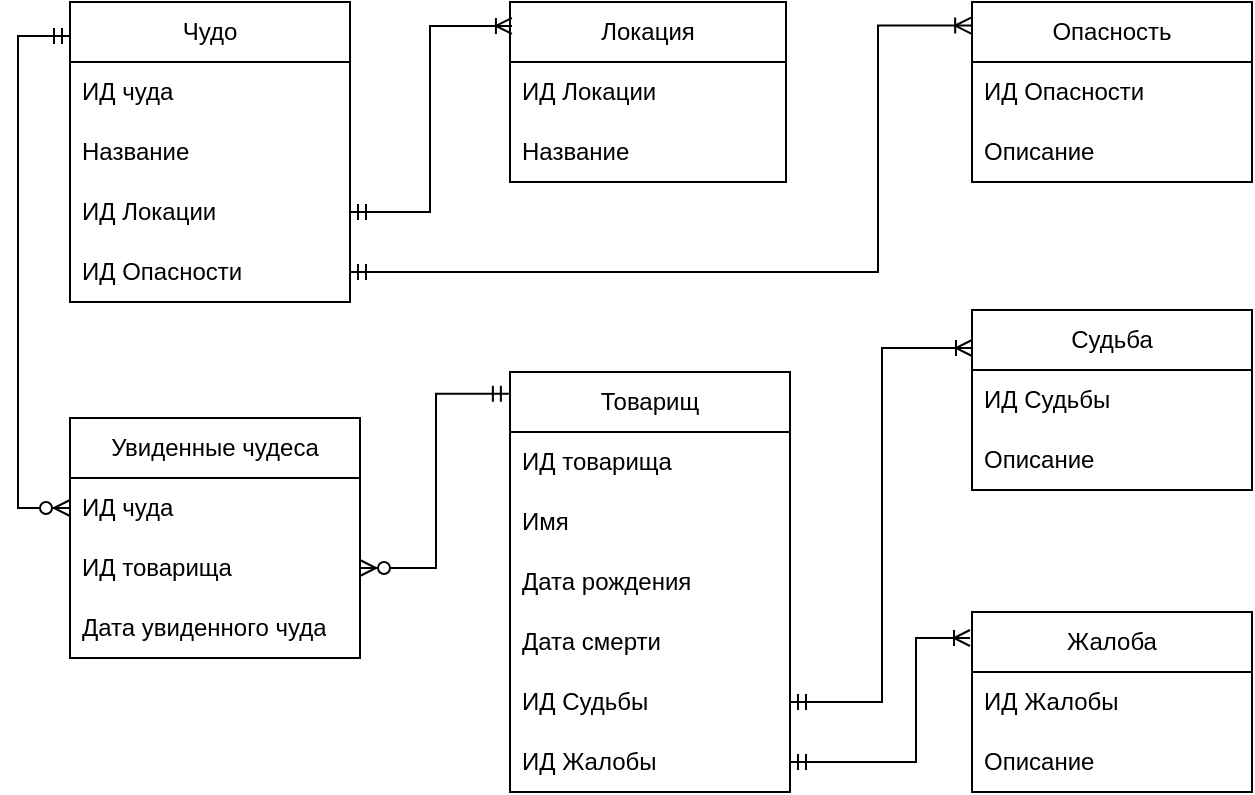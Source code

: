 <mxfile version="20.8.16" type="device"><diagram id="R2lEEEUBdFMjLlhIrx00" name="Page-1"><mxGraphModel dx="1036" dy="606" grid="0" gridSize="10" guides="1" tooltips="1" connect="1" arrows="1" fold="1" page="1" pageScale="1" pageWidth="420" pageHeight="580" math="0" shadow="0" extFonts="Permanent Marker^https://fonts.googleapis.com/css?family=Permanent+Marker"><root><object label="" size="" id="0"><mxCell/></object><mxCell id="1" parent="0"/><mxCell id="DmMWjJhUl3WAc8t7xjQx-1" value="Товарищ" style="swimlane;fontStyle=0;childLayout=stackLayout;horizontal=1;startSize=30;horizontalStack=0;resizeParent=1;resizeParentMax=0;resizeLast=0;collapsible=1;marginBottom=0;whiteSpace=wrap;html=1;" parent="1" vertex="1"><mxGeometry x="355" y="280" width="140" height="210" as="geometry"/></mxCell><mxCell id="DmMWjJhUl3WAc8t7xjQx-2" value="ИД товарища&lt;span style=&quot;white-space: pre;&quot;&gt;&#9;&lt;/span&gt;&lt;br&gt;" style="text;strokeColor=none;fillColor=none;align=left;verticalAlign=middle;spacingLeft=4;spacingRight=4;overflow=hidden;points=[[0,0.5],[1,0.5]];portConstraint=eastwest;rotatable=0;whiteSpace=wrap;html=1;" parent="DmMWjJhUl3WAc8t7xjQx-1" vertex="1"><mxGeometry y="30" width="140" height="30" as="geometry"/></mxCell><mxCell id="DmMWjJhUl3WAc8t7xjQx-3" value="Имя" style="text;strokeColor=none;fillColor=none;align=left;verticalAlign=middle;spacingLeft=4;spacingRight=4;overflow=hidden;points=[[0,0.5],[1,0.5]];portConstraint=eastwest;rotatable=0;whiteSpace=wrap;html=1;" parent="DmMWjJhUl3WAc8t7xjQx-1" vertex="1"><mxGeometry y="60" width="140" height="30" as="geometry"/></mxCell><mxCell id="DmMWjJhUl3WAc8t7xjQx-4" value="Дата рождения" style="text;strokeColor=none;fillColor=none;align=left;verticalAlign=middle;spacingLeft=4;spacingRight=4;overflow=hidden;points=[[0,0.5],[1,0.5]];portConstraint=eastwest;rotatable=0;whiteSpace=wrap;html=1;" parent="DmMWjJhUl3WAc8t7xjQx-1" vertex="1"><mxGeometry y="90" width="140" height="30" as="geometry"/></mxCell><mxCell id="R1Vt6Fi2IhZRwiVzjauB-1" value="Дата смерти" style="text;strokeColor=none;fillColor=none;align=left;verticalAlign=middle;spacingLeft=4;spacingRight=4;overflow=hidden;points=[[0,0.5],[1,0.5]];portConstraint=eastwest;rotatable=0;whiteSpace=wrap;html=1;" parent="DmMWjJhUl3WAc8t7xjQx-1" vertex="1"><mxGeometry y="120" width="140" height="30" as="geometry"/></mxCell><mxCell id="cymi3lwsogJmv3GtVSbl-1" value="ИД Судьбы" style="text;strokeColor=none;fillColor=none;align=left;verticalAlign=middle;spacingLeft=4;spacingRight=4;overflow=hidden;points=[[0,0.5],[1,0.5]];portConstraint=eastwest;rotatable=0;whiteSpace=wrap;html=1;" parent="DmMWjJhUl3WAc8t7xjQx-1" vertex="1"><mxGeometry y="150" width="140" height="30" as="geometry"/></mxCell><mxCell id="cymi3lwsogJmv3GtVSbl-4" value="ИД Жалобы" style="text;strokeColor=none;fillColor=none;align=left;verticalAlign=middle;spacingLeft=4;spacingRight=4;overflow=hidden;points=[[0,0.5],[1,0.5]];portConstraint=eastwest;rotatable=0;whiteSpace=wrap;html=1;" parent="DmMWjJhUl3WAc8t7xjQx-1" vertex="1"><mxGeometry y="180" width="140" height="30" as="geometry"/></mxCell><mxCell id="cymi3lwsogJmv3GtVSbl-7" value="Судьба" style="swimlane;fontStyle=0;childLayout=stackLayout;horizontal=1;startSize=30;horizontalStack=0;resizeParent=1;resizeParentMax=0;resizeLast=0;collapsible=1;marginBottom=0;whiteSpace=wrap;html=1;" parent="1" vertex="1"><mxGeometry x="586" y="249" width="140" height="90" as="geometry"/></mxCell><mxCell id="cymi3lwsogJmv3GtVSbl-8" value="ИД Судьбы" style="text;strokeColor=none;fillColor=none;align=left;verticalAlign=middle;spacingLeft=4;spacingRight=4;overflow=hidden;points=[[0,0.5],[1,0.5]];portConstraint=eastwest;rotatable=0;whiteSpace=wrap;html=1;" parent="cymi3lwsogJmv3GtVSbl-7" vertex="1"><mxGeometry y="30" width="140" height="30" as="geometry"/></mxCell><mxCell id="cymi3lwsogJmv3GtVSbl-10" value="Описание" style="text;strokeColor=none;fillColor=none;align=left;verticalAlign=middle;spacingLeft=4;spacingRight=4;overflow=hidden;points=[[0,0.5],[1,0.5]];portConstraint=eastwest;rotatable=0;whiteSpace=wrap;html=1;" parent="cymi3lwsogJmv3GtVSbl-7" vertex="1"><mxGeometry y="60" width="140" height="30" as="geometry"/></mxCell><mxCell id="cymi3lwsogJmv3GtVSbl-11" value="Жалоба" style="swimlane;fontStyle=0;childLayout=stackLayout;horizontal=1;startSize=30;horizontalStack=0;resizeParent=1;resizeParentMax=0;resizeLast=0;collapsible=1;marginBottom=0;whiteSpace=wrap;html=1;" parent="1" vertex="1"><mxGeometry x="586" y="400" width="140" height="90" as="geometry"/></mxCell><mxCell id="cymi3lwsogJmv3GtVSbl-12" value="ИД Жалобы" style="text;strokeColor=none;fillColor=none;align=left;verticalAlign=middle;spacingLeft=4;spacingRight=4;overflow=hidden;points=[[0,0.5],[1,0.5]];portConstraint=eastwest;rotatable=0;whiteSpace=wrap;html=1;" parent="cymi3lwsogJmv3GtVSbl-11" vertex="1"><mxGeometry y="30" width="140" height="30" as="geometry"/></mxCell><mxCell id="cymi3lwsogJmv3GtVSbl-13" value="Описание" style="text;strokeColor=none;fillColor=none;align=left;verticalAlign=middle;spacingLeft=4;spacingRight=4;overflow=hidden;points=[[0,0.5],[1,0.5]];portConstraint=eastwest;rotatable=0;whiteSpace=wrap;html=1;" parent="cymi3lwsogJmv3GtVSbl-11" vertex="1"><mxGeometry y="60" width="140" height="30" as="geometry"/></mxCell><mxCell id="cymi3lwsogJmv3GtVSbl-15" value="Увиденные чудеса" style="swimlane;fontStyle=0;childLayout=stackLayout;horizontal=1;startSize=30;horizontalStack=0;resizeParent=1;resizeParentMax=0;resizeLast=0;collapsible=1;marginBottom=0;whiteSpace=wrap;html=1;" parent="1" vertex="1"><mxGeometry x="135" y="303" width="145" height="120" as="geometry"/></mxCell><mxCell id="cymi3lwsogJmv3GtVSbl-16" value="ИД чуда" style="text;strokeColor=none;fillColor=none;align=left;verticalAlign=middle;spacingLeft=4;spacingRight=4;overflow=hidden;points=[[0,0.5],[1,0.5]];portConstraint=eastwest;rotatable=0;whiteSpace=wrap;html=1;" parent="cymi3lwsogJmv3GtVSbl-15" vertex="1"><mxGeometry y="30" width="145" height="30" as="geometry"/></mxCell><mxCell id="cymi3lwsogJmv3GtVSbl-17" value="ИД товарища" style="text;strokeColor=none;fillColor=none;align=left;verticalAlign=middle;spacingLeft=4;spacingRight=4;overflow=hidden;points=[[0,0.5],[1,0.5]];portConstraint=eastwest;rotatable=0;whiteSpace=wrap;html=1;" parent="cymi3lwsogJmv3GtVSbl-15" vertex="1"><mxGeometry y="60" width="145" height="30" as="geometry"/></mxCell><mxCell id="qfgSvZCjcZsJmEBbhIOG-2" value="Дата увиденного чуда" style="text;strokeColor=none;fillColor=none;align=left;verticalAlign=middle;spacingLeft=4;spacingRight=4;overflow=hidden;points=[[0,0.5],[1,0.5]];portConstraint=eastwest;rotatable=0;whiteSpace=wrap;html=1;" vertex="1" parent="cymi3lwsogJmv3GtVSbl-15"><mxGeometry y="90" width="145" height="30" as="geometry"/></mxCell><mxCell id="cymi3lwsogJmv3GtVSbl-19" value="Чудо" style="swimlane;fontStyle=0;childLayout=stackLayout;horizontal=1;startSize=30;horizontalStack=0;resizeParent=1;resizeParentMax=0;resizeLast=0;collapsible=1;marginBottom=0;whiteSpace=wrap;html=1;" parent="1" vertex="1"><mxGeometry x="135" y="95" width="140" height="150" as="geometry"/></mxCell><mxCell id="cymi3lwsogJmv3GtVSbl-20" value="ИД чуда" style="text;strokeColor=none;fillColor=none;align=left;verticalAlign=middle;spacingLeft=4;spacingRight=4;overflow=hidden;points=[[0,0.5],[1,0.5]];portConstraint=eastwest;rotatable=0;whiteSpace=wrap;html=1;" parent="cymi3lwsogJmv3GtVSbl-19" vertex="1"><mxGeometry y="30" width="140" height="30" as="geometry"/></mxCell><mxCell id="cymi3lwsogJmv3GtVSbl-31" value="Название" style="text;strokeColor=none;fillColor=none;align=left;verticalAlign=middle;spacingLeft=4;spacingRight=4;overflow=hidden;points=[[0,0.5],[1,0.5]];portConstraint=eastwest;rotatable=0;whiteSpace=wrap;html=1;" parent="cymi3lwsogJmv3GtVSbl-19" vertex="1"><mxGeometry y="60" width="140" height="30" as="geometry"/></mxCell><mxCell id="cymi3lwsogJmv3GtVSbl-21" value="ИД Локации" style="text;strokeColor=none;fillColor=none;align=left;verticalAlign=middle;spacingLeft=4;spacingRight=4;overflow=hidden;points=[[0,0.5],[1,0.5]];portConstraint=eastwest;rotatable=0;whiteSpace=wrap;html=1;" parent="cymi3lwsogJmv3GtVSbl-19" vertex="1"><mxGeometry y="90" width="140" height="30" as="geometry"/></mxCell><mxCell id="cymi3lwsogJmv3GtVSbl-22" value="ИД Опасности" style="text;strokeColor=none;fillColor=none;align=left;verticalAlign=middle;spacingLeft=4;spacingRight=4;overflow=hidden;points=[[0,0.5],[1,0.5]];portConstraint=eastwest;rotatable=0;whiteSpace=wrap;html=1;" parent="cymi3lwsogJmv3GtVSbl-19" vertex="1"><mxGeometry y="120" width="140" height="30" as="geometry"/></mxCell><mxCell id="cymi3lwsogJmv3GtVSbl-23" value="Локация" style="swimlane;fontStyle=0;childLayout=stackLayout;horizontal=1;startSize=30;horizontalStack=0;resizeParent=1;resizeParentMax=0;resizeLast=0;collapsible=1;marginBottom=0;whiteSpace=wrap;html=1;" parent="1" vertex="1"><mxGeometry x="355" y="95" width="138" height="90" as="geometry"/></mxCell><mxCell id="cymi3lwsogJmv3GtVSbl-24" value="ИД Локации" style="text;strokeColor=none;fillColor=none;align=left;verticalAlign=middle;spacingLeft=4;spacingRight=4;overflow=hidden;points=[[0,0.5],[1,0.5]];portConstraint=eastwest;rotatable=0;whiteSpace=wrap;html=1;" parent="cymi3lwsogJmv3GtVSbl-23" vertex="1"><mxGeometry y="30" width="138" height="30" as="geometry"/></mxCell><mxCell id="cymi3lwsogJmv3GtVSbl-25" value="Название" style="text;strokeColor=none;fillColor=none;align=left;verticalAlign=middle;spacingLeft=4;spacingRight=4;overflow=hidden;points=[[0,0.5],[1,0.5]];portConstraint=eastwest;rotatable=0;whiteSpace=wrap;html=1;" parent="cymi3lwsogJmv3GtVSbl-23" vertex="1"><mxGeometry y="60" width="138" height="30" as="geometry"/></mxCell><mxCell id="cymi3lwsogJmv3GtVSbl-27" value="Опасность" style="swimlane;fontStyle=0;childLayout=stackLayout;horizontal=1;startSize=30;horizontalStack=0;resizeParent=1;resizeParentMax=0;resizeLast=0;collapsible=1;marginBottom=0;whiteSpace=wrap;html=1;" parent="1" vertex="1"><mxGeometry x="586" y="95" width="140" height="90" as="geometry"/></mxCell><mxCell id="cymi3lwsogJmv3GtVSbl-28" value="ИД Опасности" style="text;strokeColor=none;fillColor=none;align=left;verticalAlign=middle;spacingLeft=4;spacingRight=4;overflow=hidden;points=[[0,0.5],[1,0.5]];portConstraint=eastwest;rotatable=0;whiteSpace=wrap;html=1;" parent="cymi3lwsogJmv3GtVSbl-27" vertex="1"><mxGeometry y="30" width="140" height="30" as="geometry"/></mxCell><mxCell id="cymi3lwsogJmv3GtVSbl-29" value="Описание" style="text;strokeColor=none;fillColor=none;align=left;verticalAlign=middle;spacingLeft=4;spacingRight=4;overflow=hidden;points=[[0,0.5],[1,0.5]];portConstraint=eastwest;rotatable=0;whiteSpace=wrap;html=1;" parent="cymi3lwsogJmv3GtVSbl-27" vertex="1"><mxGeometry y="60" width="140" height="30" as="geometry"/></mxCell><mxCell id="cymi3lwsogJmv3GtVSbl-32" value="" style="edgeStyle=orthogonalEdgeStyle;fontSize=12;html=1;endArrow=ERoneToMany;startArrow=ERmandOne;rounded=0;exitX=1;exitY=0.5;exitDx=0;exitDy=0;entryX=0.007;entryY=0.133;entryDx=0;entryDy=0;entryPerimeter=0;endFill=0;" parent="1" source="cymi3lwsogJmv3GtVSbl-21" target="cymi3lwsogJmv3GtVSbl-23" edge="1"><mxGeometry width="100" height="100" relative="1" as="geometry"><mxPoint x="380" y="264" as="sourcePoint"/><mxPoint x="480" y="164" as="targetPoint"/></mxGeometry></mxCell><mxCell id="cymi3lwsogJmv3GtVSbl-33" value="" style="edgeStyle=orthogonalEdgeStyle;fontSize=12;html=1;endArrow=ERoneToMany;startArrow=ERmandOne;rounded=0;exitX=1;exitY=0.5;exitDx=0;exitDy=0;entryX=-0.003;entryY=0.131;entryDx=0;entryDy=0;entryPerimeter=0;" parent="1" source="cymi3lwsogJmv3GtVSbl-22" target="cymi3lwsogJmv3GtVSbl-27" edge="1"><mxGeometry width="100" height="100" relative="1" as="geometry"><mxPoint x="380" y="264" as="sourcePoint"/><mxPoint x="480" y="164" as="targetPoint"/><Array as="points"><mxPoint x="539" y="230"/><mxPoint x="539" y="107"/></Array></mxGeometry></mxCell><mxCell id="cymi3lwsogJmv3GtVSbl-35" value="" style="fontSize=12;html=1;endArrow=ERzeroToMany;startArrow=ERmandOne;rounded=0;entryX=0;entryY=0.5;entryDx=0;entryDy=0;edgeStyle=orthogonalEdgeStyle;" parent="1" target="cymi3lwsogJmv3GtVSbl-16" edge="1"><mxGeometry width="100" height="100" relative="1" as="geometry"><mxPoint x="135" y="112" as="sourcePoint"/><mxPoint x="480" y="264" as="targetPoint"/><Array as="points"><mxPoint x="135" y="112"/><mxPoint x="109" y="112"/><mxPoint x="109" y="348"/></Array></mxGeometry></mxCell><mxCell id="cymi3lwsogJmv3GtVSbl-36" value="" style="edgeStyle=orthogonalEdgeStyle;fontSize=12;html=1;endArrow=ERzeroToMany;startArrow=ERmandOne;rounded=0;entryX=1;entryY=0.5;entryDx=0;entryDy=0;exitX=-0.004;exitY=0.052;exitDx=0;exitDy=0;exitPerimeter=0;" parent="1" target="cymi3lwsogJmv3GtVSbl-17" edge="1" source="DmMWjJhUl3WAc8t7xjQx-1"><mxGeometry width="100" height="100" relative="1" as="geometry"><mxPoint x="355" y="281" as="sourcePoint"/><mxPoint x="480" y="264" as="targetPoint"/><Array as="points"><mxPoint x="318" y="291"/><mxPoint x="318" y="378"/></Array></mxGeometry></mxCell><mxCell id="cymi3lwsogJmv3GtVSbl-37" value="" style="edgeStyle=orthogonalEdgeStyle;fontSize=12;html=1;endArrow=ERoneToMany;startArrow=ERmandOne;rounded=0;exitX=1;exitY=0.5;exitDx=0;exitDy=0;" parent="1" source="cymi3lwsogJmv3GtVSbl-1" edge="1"><mxGeometry width="100" height="100" relative="1" as="geometry"><mxPoint x="474" y="340" as="sourcePoint"/><mxPoint x="586" y="268" as="targetPoint"/><Array as="points"><mxPoint x="541" y="445"/><mxPoint x="541" y="268"/></Array></mxGeometry></mxCell><mxCell id="cymi3lwsogJmv3GtVSbl-38" value="" style="edgeStyle=orthogonalEdgeStyle;fontSize=12;html=1;endArrow=ERoneToMany;startArrow=ERmandOne;rounded=0;exitX=1;exitY=0.5;exitDx=0;exitDy=0;" parent="1" source="cymi3lwsogJmv3GtVSbl-4" edge="1"><mxGeometry width="100" height="100" relative="1" as="geometry"><mxPoint x="295" y="250" as="sourcePoint"/><mxPoint x="585" y="413" as="targetPoint"/><Array as="points"><mxPoint x="558" y="475"/><mxPoint x="558" y="413"/></Array></mxGeometry></mxCell></root></mxGraphModel></diagram></mxfile>